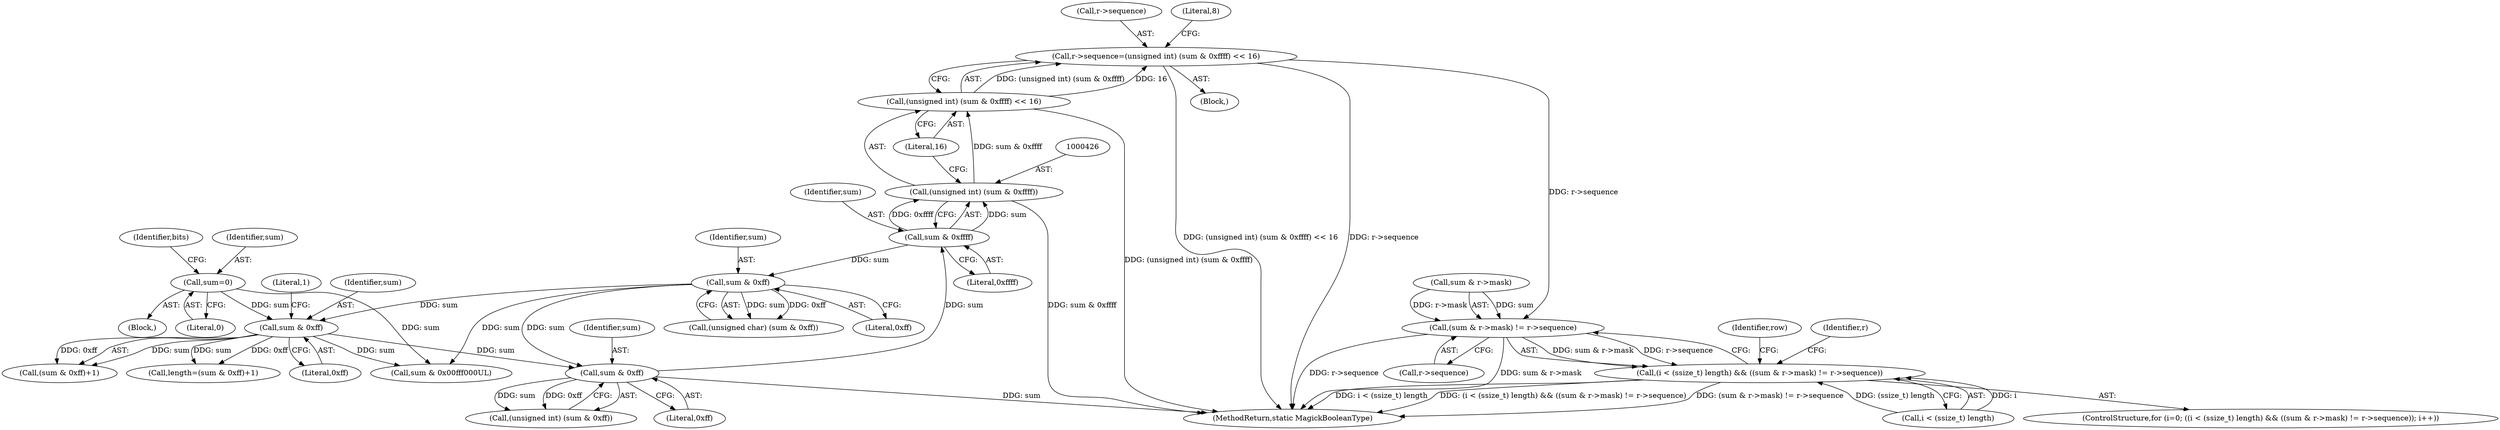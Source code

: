 digraph "0_ImageMagick_1e6a3ace073c9ec9c71e439c111d23c6e66cb6ae@pointer" {
"1000420" [label="(Call,r->sequence=(unsigned int) (sum & 0xffff) << 16)"];
"1000424" [label="(Call,(unsigned int) (sum & 0xffff) << 16)"];
"1000425" [label="(Call,(unsigned int) (sum & 0xffff))"];
"1000427" [label="(Call,sum & 0xffff)"];
"1000380" [label="(Call,sum & 0xff)"];
"1000297" [label="(Call,sum & 0xff)"];
"1000439" [label="(Call,sum & 0xff)"];
"1000242" [label="(Call,sum=0)"];
"1000683" [label="(Call,(sum & r->mask) != r->sequence)"];
"1000677" [label="(Call,(i < (ssize_t) length) && ((sum & r->mask) != r->sequence))"];
"1000424" [label="(Call,(unsigned int) (sum & 0xffff) << 16)"];
"1000381" [label="(Identifier,sum)"];
"1000244" [label="(Literal,0)"];
"1000246" [label="(Identifier,bits)"];
"1000296" [label="(Call,(sum & 0xff)+1)"];
"1000294" [label="(Call,length=(sum & 0xff)+1)"];
"1000699" [label="(Identifier,row)"];
"1000242" [label="(Call,sum=0)"];
"1000673" [label="(ControlStructure,for (i=0; ((i < (ssize_t) length) && ((sum & r->mask) != r->sequence)); i++))"];
"1000300" [label="(Literal,1)"];
"1000440" [label="(Identifier,sum)"];
"1000421" [label="(Call,r->sequence)"];
"1000370" [label="(Block,)"];
"1000439" [label="(Call,sum & 0xff)"];
"1000112" [label="(Block,)"];
"1000382" [label="(Literal,0xff)"];
"1000378" [label="(Call,(unsigned int) (sum & 0xff))"];
"1000297" [label="(Call,sum & 0xff)"];
"1000683" [label="(Call,(sum & r->mask) != r->sequence)"];
"1000425" [label="(Call,(unsigned int) (sum & 0xffff))"];
"1000298" [label="(Identifier,sum)"];
"1000689" [label="(Call,r->sequence)"];
"1000429" [label="(Literal,0xffff)"];
"1000427" [label="(Call,sum & 0xffff)"];
"1000489" [label="(Call,sum & 0x00fff000UL)"];
"1000437" [label="(Call,(unsigned char) (sum & 0xff))"];
"1000678" [label="(Call,i < (ssize_t) length)"];
"1000420" [label="(Call,r->sequence=(unsigned int) (sum & 0xffff) << 16)"];
"1000677" [label="(Call,(i < (ssize_t) length) && ((sum & r->mask) != r->sequence))"];
"1000823" [label="(MethodReturn,static MagickBooleanType)"];
"1000430" [label="(Literal,16)"];
"1000380" [label="(Call,sum & 0xff)"];
"1000695" [label="(Identifier,r)"];
"1000684" [label="(Call,sum & r->mask)"];
"1000432" [label="(Literal,8)"];
"1000243" [label="(Identifier,sum)"];
"1000299" [label="(Literal,0xff)"];
"1000428" [label="(Identifier,sum)"];
"1000441" [label="(Literal,0xff)"];
"1000420" -> "1000370"  [label="AST: "];
"1000420" -> "1000424"  [label="CFG: "];
"1000421" -> "1000420"  [label="AST: "];
"1000424" -> "1000420"  [label="AST: "];
"1000432" -> "1000420"  [label="CFG: "];
"1000420" -> "1000823"  [label="DDG: (unsigned int) (sum & 0xffff) << 16"];
"1000420" -> "1000823"  [label="DDG: r->sequence"];
"1000424" -> "1000420"  [label="DDG: (unsigned int) (sum & 0xffff)"];
"1000424" -> "1000420"  [label="DDG: 16"];
"1000420" -> "1000683"  [label="DDG: r->sequence"];
"1000424" -> "1000430"  [label="CFG: "];
"1000425" -> "1000424"  [label="AST: "];
"1000430" -> "1000424"  [label="AST: "];
"1000424" -> "1000823"  [label="DDG: (unsigned int) (sum & 0xffff)"];
"1000425" -> "1000424"  [label="DDG: sum & 0xffff"];
"1000425" -> "1000427"  [label="CFG: "];
"1000426" -> "1000425"  [label="AST: "];
"1000427" -> "1000425"  [label="AST: "];
"1000430" -> "1000425"  [label="CFG: "];
"1000425" -> "1000823"  [label="DDG: sum & 0xffff"];
"1000427" -> "1000425"  [label="DDG: sum"];
"1000427" -> "1000425"  [label="DDG: 0xffff"];
"1000427" -> "1000429"  [label="CFG: "];
"1000428" -> "1000427"  [label="AST: "];
"1000429" -> "1000427"  [label="AST: "];
"1000380" -> "1000427"  [label="DDG: sum"];
"1000427" -> "1000439"  [label="DDG: sum"];
"1000380" -> "1000378"  [label="AST: "];
"1000380" -> "1000382"  [label="CFG: "];
"1000381" -> "1000380"  [label="AST: "];
"1000382" -> "1000380"  [label="AST: "];
"1000378" -> "1000380"  [label="CFG: "];
"1000380" -> "1000823"  [label="DDG: sum"];
"1000380" -> "1000378"  [label="DDG: sum"];
"1000380" -> "1000378"  [label="DDG: 0xff"];
"1000297" -> "1000380"  [label="DDG: sum"];
"1000439" -> "1000380"  [label="DDG: sum"];
"1000297" -> "1000296"  [label="AST: "];
"1000297" -> "1000299"  [label="CFG: "];
"1000298" -> "1000297"  [label="AST: "];
"1000299" -> "1000297"  [label="AST: "];
"1000300" -> "1000297"  [label="CFG: "];
"1000297" -> "1000294"  [label="DDG: sum"];
"1000297" -> "1000294"  [label="DDG: 0xff"];
"1000297" -> "1000296"  [label="DDG: sum"];
"1000297" -> "1000296"  [label="DDG: 0xff"];
"1000439" -> "1000297"  [label="DDG: sum"];
"1000242" -> "1000297"  [label="DDG: sum"];
"1000297" -> "1000489"  [label="DDG: sum"];
"1000439" -> "1000437"  [label="AST: "];
"1000439" -> "1000441"  [label="CFG: "];
"1000440" -> "1000439"  [label="AST: "];
"1000441" -> "1000439"  [label="AST: "];
"1000437" -> "1000439"  [label="CFG: "];
"1000439" -> "1000437"  [label="DDG: sum"];
"1000439" -> "1000437"  [label="DDG: 0xff"];
"1000439" -> "1000489"  [label="DDG: sum"];
"1000242" -> "1000112"  [label="AST: "];
"1000242" -> "1000244"  [label="CFG: "];
"1000243" -> "1000242"  [label="AST: "];
"1000244" -> "1000242"  [label="AST: "];
"1000246" -> "1000242"  [label="CFG: "];
"1000242" -> "1000489"  [label="DDG: sum"];
"1000683" -> "1000677"  [label="AST: "];
"1000683" -> "1000689"  [label="CFG: "];
"1000684" -> "1000683"  [label="AST: "];
"1000689" -> "1000683"  [label="AST: "];
"1000677" -> "1000683"  [label="CFG: "];
"1000683" -> "1000823"  [label="DDG: sum & r->mask"];
"1000683" -> "1000823"  [label="DDG: r->sequence"];
"1000683" -> "1000677"  [label="DDG: sum & r->mask"];
"1000683" -> "1000677"  [label="DDG: r->sequence"];
"1000684" -> "1000683"  [label="DDG: sum"];
"1000684" -> "1000683"  [label="DDG: r->mask"];
"1000677" -> "1000673"  [label="AST: "];
"1000677" -> "1000678"  [label="CFG: "];
"1000678" -> "1000677"  [label="AST: "];
"1000695" -> "1000677"  [label="CFG: "];
"1000699" -> "1000677"  [label="CFG: "];
"1000677" -> "1000823"  [label="DDG: i < (ssize_t) length"];
"1000677" -> "1000823"  [label="DDG: (i < (ssize_t) length) && ((sum & r->mask) != r->sequence)"];
"1000677" -> "1000823"  [label="DDG: (sum & r->mask) != r->sequence"];
"1000678" -> "1000677"  [label="DDG: i"];
"1000678" -> "1000677"  [label="DDG: (ssize_t) length"];
}
